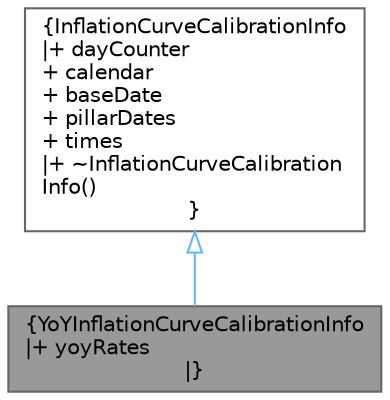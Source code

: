 digraph "YoYInflationCurveCalibrationInfo"
{
 // INTERACTIVE_SVG=YES
 // LATEX_PDF_SIZE
  bgcolor="transparent";
  edge [fontname=Helvetica,fontsize=10,labelfontname=Helvetica,labelfontsize=10];
  node [fontname=Helvetica,fontsize=10,shape=box,height=0.2,width=0.4];
  Node1 [label="{YoYInflationCurveCalibrationInfo\n|+ yoyRates\l|}",height=0.2,width=0.4,color="gray40", fillcolor="grey60", style="filled", fontcolor="black",tooltip=" "];
  Node2 -> Node1 [dir="back",color="steelblue1",style="solid",arrowtail="onormal"];
  Node2 [label="{InflationCurveCalibrationInfo\n|+ dayCounter\l+ calendar\l+ baseDate\l+ pillarDates\l+ times\l|+ ~InflationCurveCalibration\lInfo()\l}",height=0.2,width=0.4,color="gray40", fillcolor="white", style="filled",URL="$structore_1_1data_1_1_inflation_curve_calibration_info.html",tooltip=" "];
}
